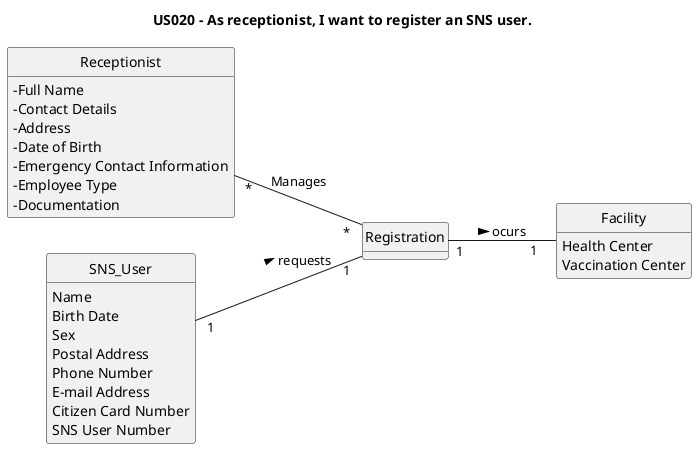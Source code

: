 @startuml
skinparam monochrome true
skinparam packageStyle rectangle
skinparam shadowing false

left to right direction

skinparam classAttributeIconSize 0

hide circle
hide methods

title US020 - As receptionist, I want to register an SNS user.

class Facility {
Health Center
Vaccination Center
}
class Receptionist {
    - Full Name
    - Contact Details
    - Address
    - Date of Birth
    - Emergency Contact Information
    - Employee Type
    - Documentation
}

class SNS_User {
Name
Birth Date
Sex
Postal Address
Phone Number
E-mail Address
Citizen Card Number
SNS User Number
}

class Registration {
}



'VaccineTechnology -down-Vaccine
Registration "1   " -- "   1   " Facility : ocurs >
Receptionist " * " -- " * " Registration : "Manages"
SNS_User " 1 " -- " 1 " Registration : requests >

@enduml